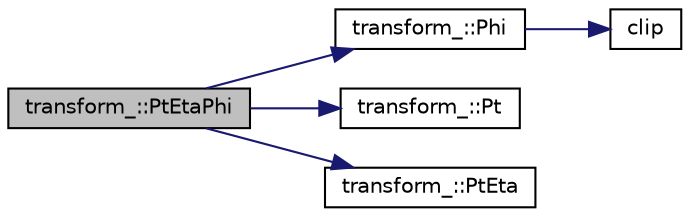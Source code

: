 digraph "transform_::PtEtaPhi"
{
 // INTERACTIVE_SVG=YES
 // LATEX_PDF_SIZE
  edge [fontname="Helvetica",fontsize="10",labelfontname="Helvetica",labelfontsize="10"];
  node [fontname="Helvetica",fontsize="10",shape=record];
  rankdir="LR";
  Node1 [label="transform_::PtEtaPhi",height=0.2,width=0.4,color="black", fillcolor="grey75", style="filled", fontcolor="black",tooltip="Computes the transverse momentum (Pt), pseudorapidity (Eta), and azimuthal angle (Phi) from x,..."];
  Node1 -> Node2 [color="midnightblue",fontsize="10",style="solid",fontname="Helvetica"];
  Node2 [label="transform_::Phi",height=0.2,width=0.4,color="black", fillcolor="white", style="filled",URL="$namespacetransform__.html#aa90019603231f23c1e857b5f5832b587",tooltip="Computes the azimuthal angle (Phi) from a momentum tensor."];
  Node2 -> Node3 [color="midnightblue",fontsize="10",style="solid",fontname="Helvetica"];
  Node3 [label="clip",height=0.2,width=0.4,color="black", fillcolor="white", style="filled",URL="$utils_8h.html#aaec9ca2d20716add3c686abd989934d0",tooltip=" "];
  Node1 -> Node4 [color="midnightblue",fontsize="10",style="solid",fontname="Helvetica"];
  Node4 [label="transform_::Pt",height=0.2,width=0.4,color="black", fillcolor="white", style="filled",URL="$namespacetransform__.html#a7e398b6292d5d34c81497445060ec752",tooltip="Computes the transverse momentum (Pt)."];
  Node1 -> Node5 [color="midnightblue",fontsize="10",style="solid",fontname="Helvetica"];
  Node5 [label="transform_::PtEta",height=0.2,width=0.4,color="black", fillcolor="white", style="filled",URL="$namespacetransform__.html#a86e364c3bd4a1a8785a3cdfb0a1e1573",tooltip="Computes the transverse momentum (Pt) and pseudorapidity (Eta)."];
}
